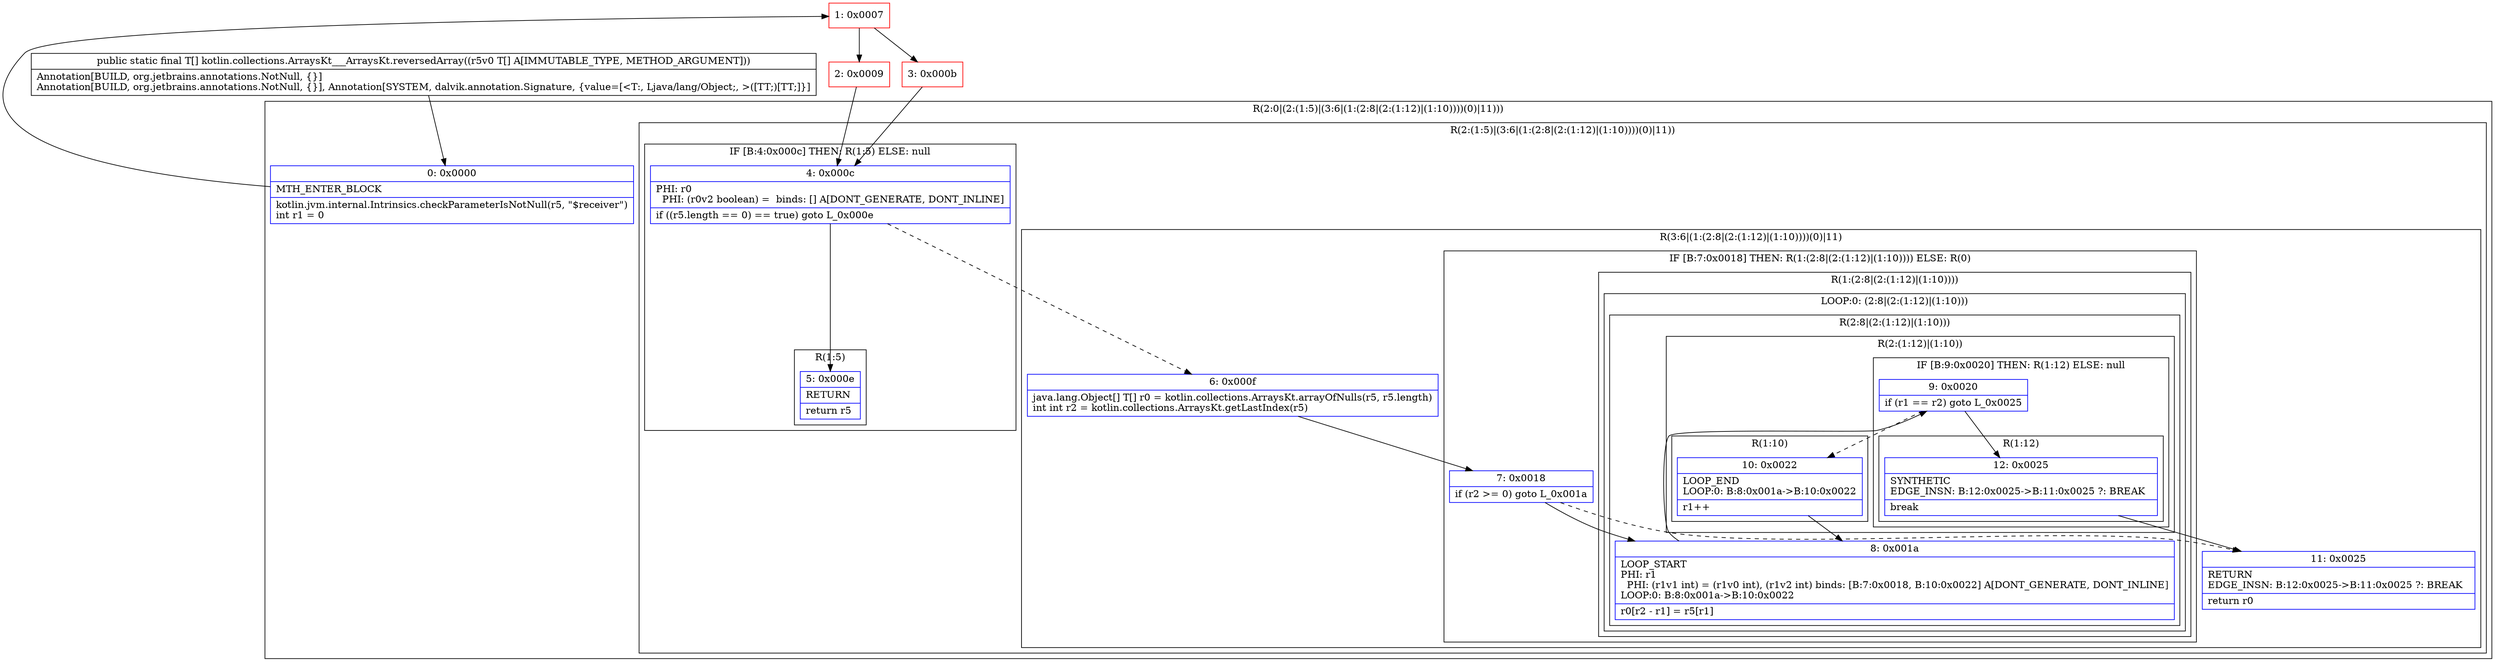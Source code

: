 digraph "CFG forkotlin.collections.ArraysKt___ArraysKt.reversedArray([Ljava\/lang\/Object;)[Ljava\/lang\/Object;" {
subgraph cluster_Region_1966729587 {
label = "R(2:0|(2:(1:5)|(3:6|(1:(2:8|(2:(1:12)|(1:10))))(0)|11)))";
node [shape=record,color=blue];
Node_0 [shape=record,label="{0\:\ 0x0000|MTH_ENTER_BLOCK\l|kotlin.jvm.internal.Intrinsics.checkParameterIsNotNull(r5, \"$receiver\")\lint r1 = 0\l}"];
subgraph cluster_Region_1863080775 {
label = "R(2:(1:5)|(3:6|(1:(2:8|(2:(1:12)|(1:10))))(0)|11))";
node [shape=record,color=blue];
subgraph cluster_IfRegion_278855686 {
label = "IF [B:4:0x000c] THEN: R(1:5) ELSE: null";
node [shape=record,color=blue];
Node_4 [shape=record,label="{4\:\ 0x000c|PHI: r0 \l  PHI: (r0v2 boolean) =  binds: [] A[DONT_GENERATE, DONT_INLINE]\l|if ((r5.length == 0) == true) goto L_0x000e\l}"];
subgraph cluster_Region_525908632 {
label = "R(1:5)";
node [shape=record,color=blue];
Node_5 [shape=record,label="{5\:\ 0x000e|RETURN\l|return r5\l}"];
}
}
subgraph cluster_Region_1332153005 {
label = "R(3:6|(1:(2:8|(2:(1:12)|(1:10))))(0)|11)";
node [shape=record,color=blue];
Node_6 [shape=record,label="{6\:\ 0x000f|java.lang.Object[] T[] r0 = kotlin.collections.ArraysKt.arrayOfNulls(r5, r5.length)\lint int r2 = kotlin.collections.ArraysKt.getLastIndex(r5)\l}"];
subgraph cluster_IfRegion_2114672714 {
label = "IF [B:7:0x0018] THEN: R(1:(2:8|(2:(1:12)|(1:10)))) ELSE: R(0)";
node [shape=record,color=blue];
Node_7 [shape=record,label="{7\:\ 0x0018|if (r2 \>= 0) goto L_0x001a\l}"];
subgraph cluster_Region_383703200 {
label = "R(1:(2:8|(2:(1:12)|(1:10))))";
node [shape=record,color=blue];
subgraph cluster_LoopRegion_461733727 {
label = "LOOP:0: (2:8|(2:(1:12)|(1:10)))";
node [shape=record,color=blue];
subgraph cluster_Region_393820806 {
label = "R(2:8|(2:(1:12)|(1:10)))";
node [shape=record,color=blue];
Node_8 [shape=record,label="{8\:\ 0x001a|LOOP_START\lPHI: r1 \l  PHI: (r1v1 int) = (r1v0 int), (r1v2 int) binds: [B:7:0x0018, B:10:0x0022] A[DONT_GENERATE, DONT_INLINE]\lLOOP:0: B:8:0x001a\-\>B:10:0x0022\l|r0[r2 \- r1] = r5[r1]\l}"];
subgraph cluster_Region_1936904985 {
label = "R(2:(1:12)|(1:10))";
node [shape=record,color=blue];
subgraph cluster_IfRegion_1966016266 {
label = "IF [B:9:0x0020] THEN: R(1:12) ELSE: null";
node [shape=record,color=blue];
Node_9 [shape=record,label="{9\:\ 0x0020|if (r1 == r2) goto L_0x0025\l}"];
subgraph cluster_Region_690236309 {
label = "R(1:12)";
node [shape=record,color=blue];
Node_12 [shape=record,label="{12\:\ 0x0025|SYNTHETIC\lEDGE_INSN: B:12:0x0025\-\>B:11:0x0025 ?: BREAK  \l|break\l}"];
}
}
subgraph cluster_Region_2125065869 {
label = "R(1:10)";
node [shape=record,color=blue];
Node_10 [shape=record,label="{10\:\ 0x0022|LOOP_END\lLOOP:0: B:8:0x001a\-\>B:10:0x0022\l|r1++\l}"];
}
}
}
}
}
subgraph cluster_Region_1231027657 {
label = "R(0)";
node [shape=record,color=blue];
}
}
Node_11 [shape=record,label="{11\:\ 0x0025|RETURN\lEDGE_INSN: B:12:0x0025\-\>B:11:0x0025 ?: BREAK  \l|return r0\l}"];
}
}
}
Node_1 [shape=record,color=red,label="{1\:\ 0x0007}"];
Node_2 [shape=record,color=red,label="{2\:\ 0x0009}"];
Node_3 [shape=record,color=red,label="{3\:\ 0x000b}"];
MethodNode[shape=record,label="{public static final T[] kotlin.collections.ArraysKt___ArraysKt.reversedArray((r5v0 T[] A[IMMUTABLE_TYPE, METHOD_ARGUMENT]))  | Annotation[BUILD, org.jetbrains.annotations.NotNull, \{\}]\lAnnotation[BUILD, org.jetbrains.annotations.NotNull, \{\}], Annotation[SYSTEM, dalvik.annotation.Signature, \{value=[\<T:, Ljava\/lang\/Object;, \>([TT;)[TT;]\}]\l}"];
MethodNode -> Node_0;
Node_0 -> Node_1;
Node_4 -> Node_5;
Node_4 -> Node_6[style=dashed];
Node_6 -> Node_7;
Node_7 -> Node_8;
Node_7 -> Node_11[style=dashed];
Node_8 -> Node_9;
Node_9 -> Node_10[style=dashed];
Node_9 -> Node_12;
Node_12 -> Node_11;
Node_10 -> Node_8;
Node_1 -> Node_2;
Node_1 -> Node_3;
Node_2 -> Node_4;
Node_3 -> Node_4;
}

